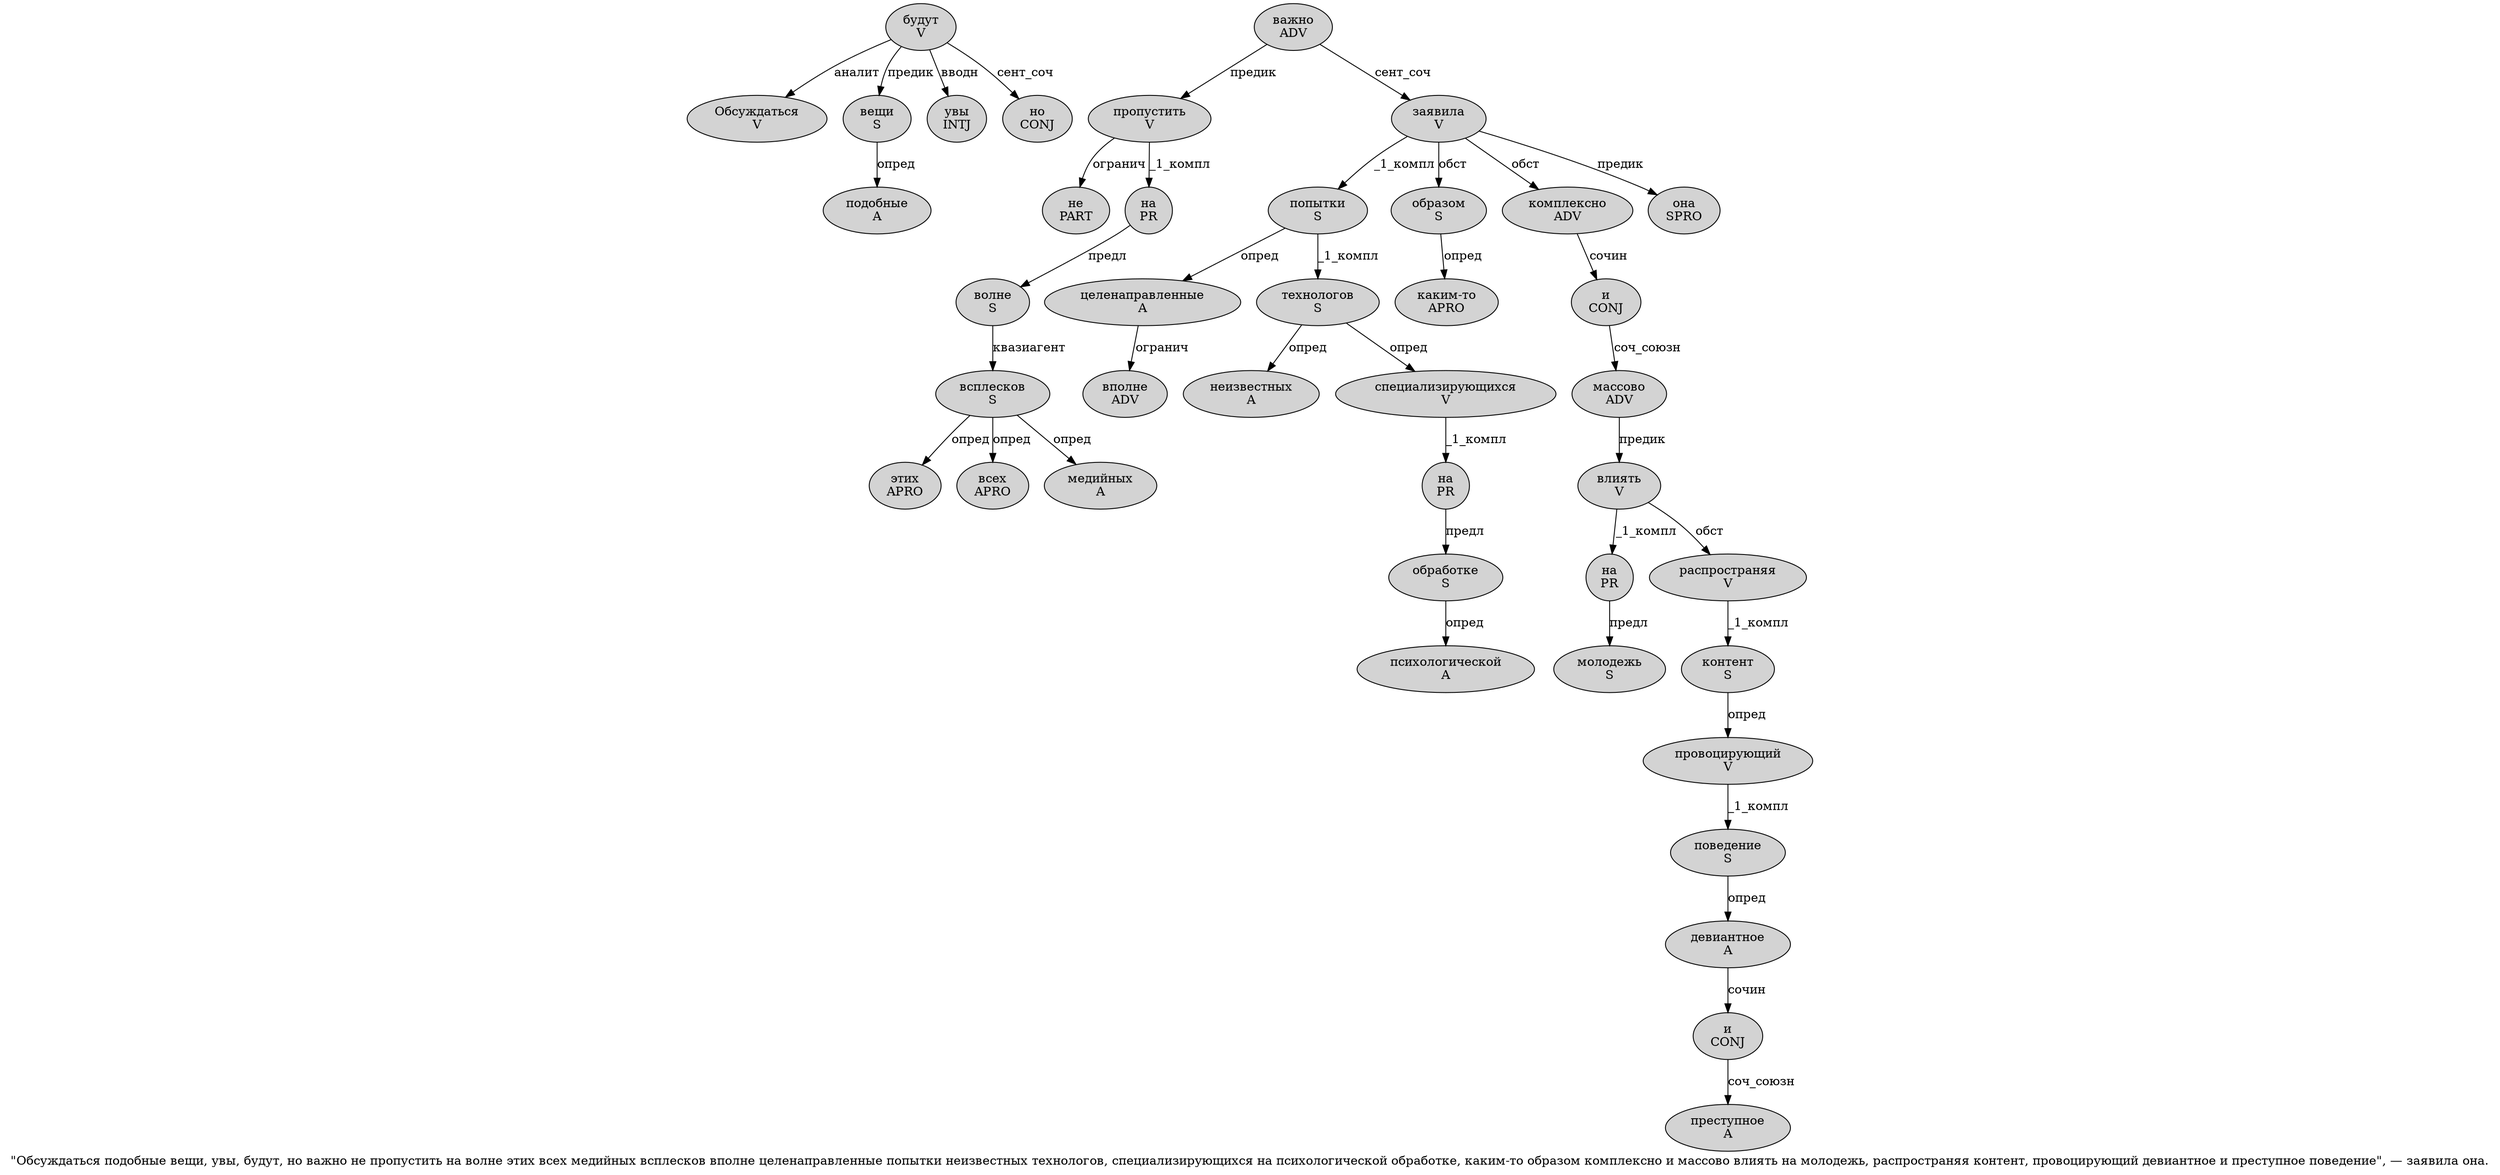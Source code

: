 digraph SENTENCE_836 {
	graph [label="\"Обсуждаться подобные вещи, увы, будут, но важно не пропустить на волне этих всех медийных всплесков вполне целенаправленные попытки неизвестных технологов, специализирующихся на психологической обработке, каким-то образом комплексно и массово влиять на молодежь, распространяя контент, провоцирующий девиантное и преступное поведение\", — заявила она."]
	node [style=filled]
		1 [label="Обсуждаться
V" color="" fillcolor=lightgray penwidth=1 shape=ellipse]
		2 [label="подобные
A" color="" fillcolor=lightgray penwidth=1 shape=ellipse]
		3 [label="вещи
S" color="" fillcolor=lightgray penwidth=1 shape=ellipse]
		5 [label="увы
INTJ" color="" fillcolor=lightgray penwidth=1 shape=ellipse]
		7 [label="будут
V" color="" fillcolor=lightgray penwidth=1 shape=ellipse]
		9 [label="но
CONJ" color="" fillcolor=lightgray penwidth=1 shape=ellipse]
		10 [label="важно
ADV" color="" fillcolor=lightgray penwidth=1 shape=ellipse]
		11 [label="не
PART" color="" fillcolor=lightgray penwidth=1 shape=ellipse]
		12 [label="пропустить
V" color="" fillcolor=lightgray penwidth=1 shape=ellipse]
		13 [label="на
PR" color="" fillcolor=lightgray penwidth=1 shape=ellipse]
		14 [label="волне
S" color="" fillcolor=lightgray penwidth=1 shape=ellipse]
		15 [label="этих
APRO" color="" fillcolor=lightgray penwidth=1 shape=ellipse]
		16 [label="всех
APRO" color="" fillcolor=lightgray penwidth=1 shape=ellipse]
		17 [label="медийных
A" color="" fillcolor=lightgray penwidth=1 shape=ellipse]
		18 [label="всплесков
S" color="" fillcolor=lightgray penwidth=1 shape=ellipse]
		19 [label="вполне
ADV" color="" fillcolor=lightgray penwidth=1 shape=ellipse]
		20 [label="целенаправленные
A" color="" fillcolor=lightgray penwidth=1 shape=ellipse]
		21 [label="попытки
S" color="" fillcolor=lightgray penwidth=1 shape=ellipse]
		22 [label="неизвестных
A" color="" fillcolor=lightgray penwidth=1 shape=ellipse]
		23 [label="технологов
S" color="" fillcolor=lightgray penwidth=1 shape=ellipse]
		25 [label="специализирующихся
V" color="" fillcolor=lightgray penwidth=1 shape=ellipse]
		26 [label="на
PR" color="" fillcolor=lightgray penwidth=1 shape=ellipse]
		27 [label="психологической
A" color="" fillcolor=lightgray penwidth=1 shape=ellipse]
		28 [label="обработке
S" color="" fillcolor=lightgray penwidth=1 shape=ellipse]
		30 [label="каким-то
APRO" color="" fillcolor=lightgray penwidth=1 shape=ellipse]
		31 [label="образом
S" color="" fillcolor=lightgray penwidth=1 shape=ellipse]
		32 [label="комплексно
ADV" color="" fillcolor=lightgray penwidth=1 shape=ellipse]
		33 [label="и
CONJ" color="" fillcolor=lightgray penwidth=1 shape=ellipse]
		34 [label="массово
ADV" color="" fillcolor=lightgray penwidth=1 shape=ellipse]
		35 [label="влиять
V" color="" fillcolor=lightgray penwidth=1 shape=ellipse]
		36 [label="на
PR" color="" fillcolor=lightgray penwidth=1 shape=ellipse]
		37 [label="молодежь
S" color="" fillcolor=lightgray penwidth=1 shape=ellipse]
		39 [label="распространяя
V" color="" fillcolor=lightgray penwidth=1 shape=ellipse]
		40 [label="контент
S" color="" fillcolor=lightgray penwidth=1 shape=ellipse]
		42 [label="провоцирующий
V" color="" fillcolor=lightgray penwidth=1 shape=ellipse]
		43 [label="девиантное
A" color="" fillcolor=lightgray penwidth=1 shape=ellipse]
		44 [label="и
CONJ" color="" fillcolor=lightgray penwidth=1 shape=ellipse]
		45 [label="преступное
A" color="" fillcolor=lightgray penwidth=1 shape=ellipse]
		46 [label="поведение
S" color="" fillcolor=lightgray penwidth=1 shape=ellipse]
		50 [label="заявила
V" color="" fillcolor=lightgray penwidth=1 shape=ellipse]
		51 [label="она
SPRO" color="" fillcolor=lightgray penwidth=1 shape=ellipse]
			12 -> 11 [label="огранич"]
			12 -> 13 [label="_1_компл"]
			40 -> 42 [label="опред"]
			20 -> 19 [label="огранич"]
			3 -> 2 [label="опред"]
			39 -> 40 [label="_1_компл"]
			50 -> 21 [label="_1_компл"]
			50 -> 31 [label="обст"]
			50 -> 32 [label="обст"]
			50 -> 51 [label="предик"]
			28 -> 27 [label="опред"]
			44 -> 45 [label="соч_союзн"]
			13 -> 14 [label="предл"]
			36 -> 37 [label="предл"]
			10 -> 12 [label="предик"]
			10 -> 50 [label="сент_соч"]
			18 -> 15 [label="опред"]
			18 -> 16 [label="опред"]
			18 -> 17 [label="опред"]
			35 -> 36 [label="_1_компл"]
			35 -> 39 [label="обст"]
			31 -> 30 [label="опред"]
			21 -> 20 [label="опред"]
			21 -> 23 [label="_1_компл"]
			26 -> 28 [label="предл"]
			25 -> 26 [label="_1_компл"]
			34 -> 35 [label="предик"]
			14 -> 18 [label="квазиагент"]
			33 -> 34 [label="соч_союзн"]
			46 -> 43 [label="опред"]
			42 -> 46 [label="_1_компл"]
			23 -> 22 [label="опред"]
			23 -> 25 [label="опред"]
			32 -> 33 [label="сочин"]
			7 -> 1 [label="аналит"]
			7 -> 3 [label="предик"]
			7 -> 5 [label="вводн"]
			7 -> 9 [label="сент_соч"]
			43 -> 44 [label="сочин"]
}